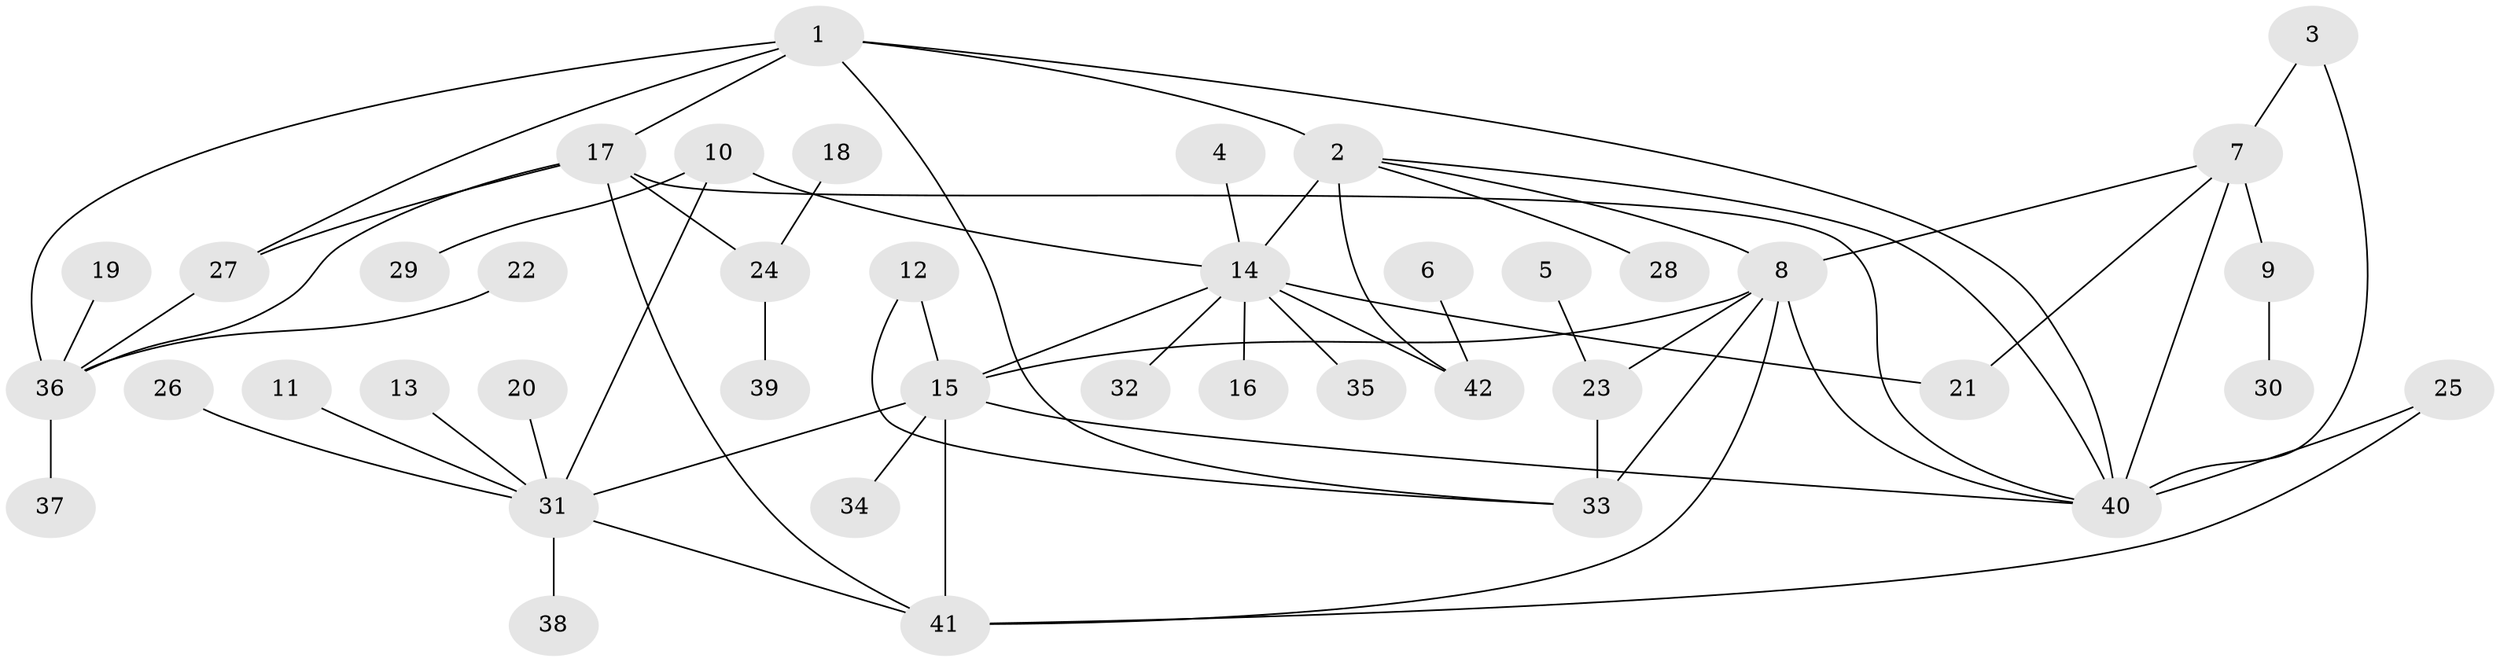 // original degree distribution, {7: 0.012048192771084338, 8: 0.060240963855421686, 6: 0.060240963855421686, 5: 0.024096385542168676, 11: 0.024096385542168676, 4: 0.03614457831325301, 12: 0.012048192771084338, 3: 0.04819277108433735, 1: 0.5421686746987951, 2: 0.18072289156626506}
// Generated by graph-tools (version 1.1) at 2025/02/03/09/25 03:02:48]
// undirected, 42 vertices, 61 edges
graph export_dot {
graph [start="1"]
  node [color=gray90,style=filled];
  1;
  2;
  3;
  4;
  5;
  6;
  7;
  8;
  9;
  10;
  11;
  12;
  13;
  14;
  15;
  16;
  17;
  18;
  19;
  20;
  21;
  22;
  23;
  24;
  25;
  26;
  27;
  28;
  29;
  30;
  31;
  32;
  33;
  34;
  35;
  36;
  37;
  38;
  39;
  40;
  41;
  42;
  1 -- 2 [weight=1.0];
  1 -- 17 [weight=1.0];
  1 -- 27 [weight=1.0];
  1 -- 33 [weight=1.0];
  1 -- 36 [weight=1.0];
  1 -- 40 [weight=1.0];
  2 -- 8 [weight=1.0];
  2 -- 14 [weight=2.0];
  2 -- 28 [weight=1.0];
  2 -- 40 [weight=1.0];
  2 -- 42 [weight=2.0];
  3 -- 7 [weight=2.0];
  3 -- 40 [weight=2.0];
  4 -- 14 [weight=1.0];
  5 -- 23 [weight=1.0];
  6 -- 42 [weight=1.0];
  7 -- 8 [weight=1.0];
  7 -- 9 [weight=1.0];
  7 -- 21 [weight=1.0];
  7 -- 40 [weight=1.0];
  8 -- 15 [weight=1.0];
  8 -- 23 [weight=1.0];
  8 -- 33 [weight=2.0];
  8 -- 40 [weight=1.0];
  8 -- 41 [weight=1.0];
  9 -- 30 [weight=1.0];
  10 -- 14 [weight=1.0];
  10 -- 29 [weight=1.0];
  10 -- 31 [weight=1.0];
  11 -- 31 [weight=1.0];
  12 -- 15 [weight=1.0];
  12 -- 33 [weight=1.0];
  13 -- 31 [weight=1.0];
  14 -- 15 [weight=1.0];
  14 -- 16 [weight=1.0];
  14 -- 21 [weight=1.0];
  14 -- 32 [weight=1.0];
  14 -- 35 [weight=1.0];
  14 -- 42 [weight=1.0];
  15 -- 31 [weight=2.0];
  15 -- 34 [weight=1.0];
  15 -- 40 [weight=1.0];
  15 -- 41 [weight=2.0];
  17 -- 24 [weight=1.0];
  17 -- 27 [weight=1.0];
  17 -- 36 [weight=1.0];
  17 -- 40 [weight=1.0];
  17 -- 41 [weight=1.0];
  18 -- 24 [weight=1.0];
  19 -- 36 [weight=1.0];
  20 -- 31 [weight=1.0];
  22 -- 36 [weight=1.0];
  23 -- 33 [weight=2.0];
  24 -- 39 [weight=1.0];
  25 -- 40 [weight=1.0];
  25 -- 41 [weight=1.0];
  26 -- 31 [weight=1.0];
  27 -- 36 [weight=1.0];
  31 -- 38 [weight=1.0];
  31 -- 41 [weight=1.0];
  36 -- 37 [weight=1.0];
}
